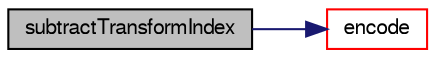 digraph "subtractTransformIndex"
{
  bgcolor="transparent";
  edge [fontname="FreeSans",fontsize="10",labelfontname="FreeSans",labelfontsize="10"];
  node [fontname="FreeSans",fontsize="10",shape=record];
  rankdir="LR";
  Node165 [label="subtractTransformIndex",height=0.2,width=0.4,color="black", fillcolor="grey75", style="filled", fontcolor="black"];
  Node165 -> Node166 [color="midnightblue",fontsize="10",style="solid",fontname="FreeSans"];
  Node166 [label="encode",height=0.2,width=0.4,color="red",URL="$a27690.html#ab72afd5501e826d970da33206a166183",tooltip="Encode index and bare index as components on own processor. "];
}

